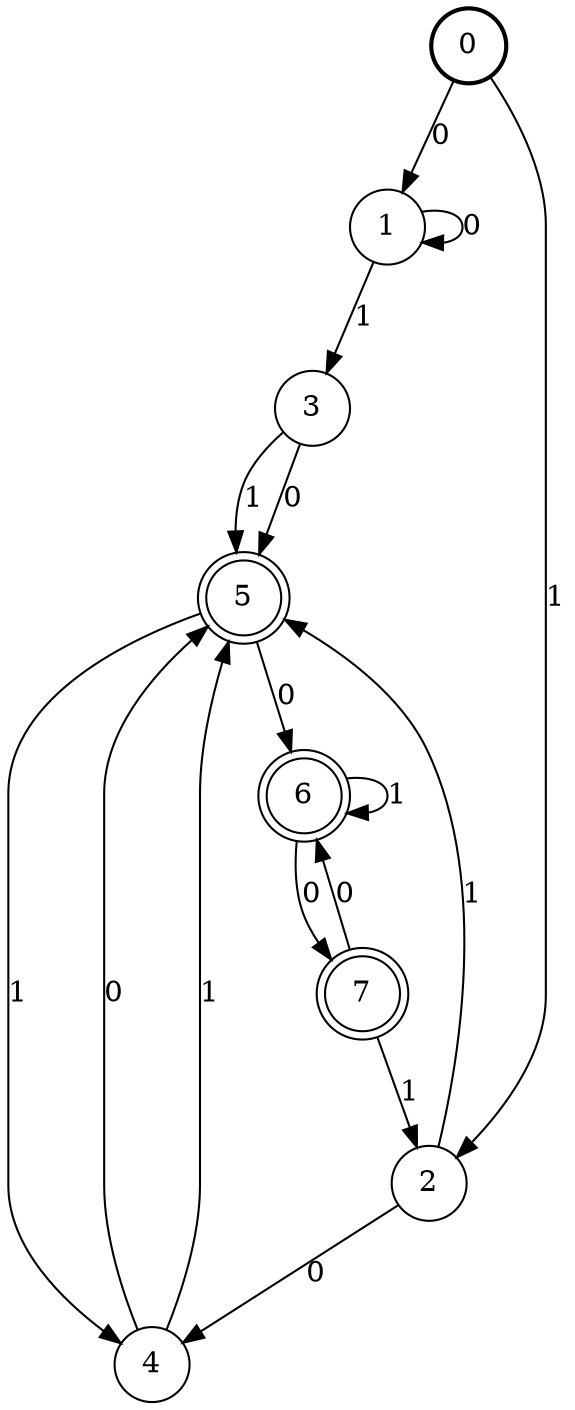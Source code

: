 digraph Automat {
    node [shape = circle];
    0 [style = "bold"];
    0 -> 1 [label = "0"];
    0 -> 2 [label = "1"];
    1 -> 1 [label = "0"];
    1 -> 3 [label = "1"];
    2 -> 4 [label = "0"];
    2 -> 5 [label = "1"];
    3 -> 5 [label = "0"];
    3 -> 5 [label = "1"];
    4 -> 5 [label = "0"];
    4 -> 5 [label = "1"];
    5 [peripheries=2]
    5 -> 6 [label = "0"];
    5 -> 4 [label = "1"];
    6 [peripheries=2]
    6 -> 7 [label = "0"];
    6 -> 6 [label = "1"];
    7 [peripheries=2]
    7 -> 6 [label = "0"];
    7 -> 2 [label = "1"];
}
